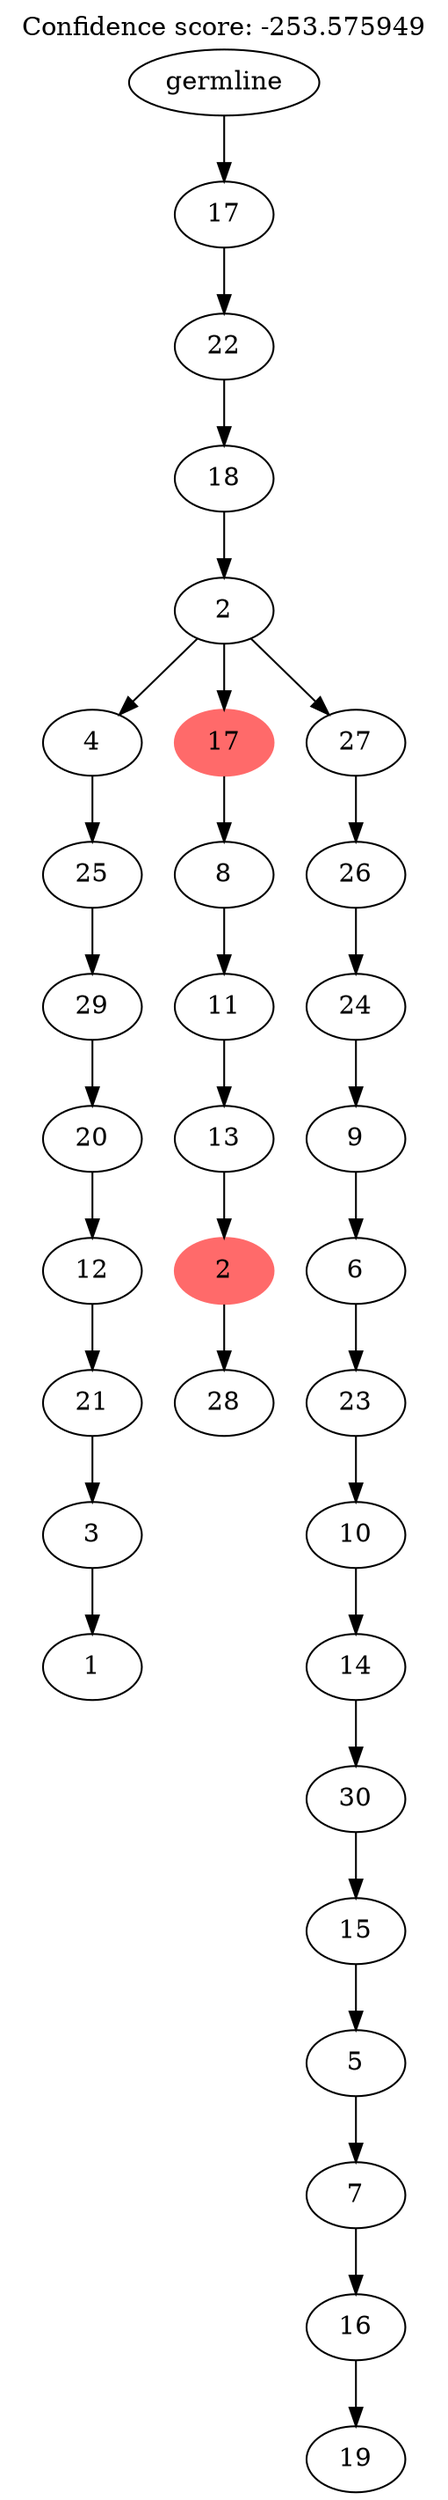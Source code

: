 digraph g {
	"31" -> "32";
	"32" [label="1"];
	"30" -> "31";
	"31" [label="3"];
	"29" -> "30";
	"30" [label="21"];
	"28" -> "29";
	"29" [label="12"];
	"27" -> "28";
	"28" [label="20"];
	"26" -> "27";
	"27" [label="29"];
	"25" -> "26";
	"26" [label="25"];
	"23" -> "24";
	"24" [label="28"];
	"22" -> "23";
	"23" [color=indianred1, style=filled, label="2"];
	"21" -> "22";
	"22" [label="13"];
	"20" -> "21";
	"21" [label="11"];
	"19" -> "20";
	"20" [label="8"];
	"17" -> "18";
	"18" [label="19"];
	"16" -> "17";
	"17" [label="16"];
	"15" -> "16";
	"16" [label="7"];
	"14" -> "15";
	"15" [label="5"];
	"13" -> "14";
	"14" [label="15"];
	"12" -> "13";
	"13" [label="30"];
	"11" -> "12";
	"12" [label="14"];
	"10" -> "11";
	"11" [label="10"];
	"9" -> "10";
	"10" [label="23"];
	"8" -> "9";
	"9" [label="6"];
	"7" -> "8";
	"8" [label="9"];
	"6" -> "7";
	"7" [label="24"];
	"5" -> "6";
	"6" [label="26"];
	"4" -> "5";
	"5" [label="27"];
	"4" -> "19";
	"19" [color=indianred1, style=filled, label="17"];
	"4" -> "25";
	"25" [label="4"];
	"3" -> "4";
	"4" [label="2"];
	"2" -> "3";
	"3" [label="18"];
	"1" -> "2";
	"2" [label="22"];
	"0" -> "1";
	"1" [label="17"];
	"0" [label="germline"];
	labelloc="t";
	label="Confidence score: -253.575949";
}
